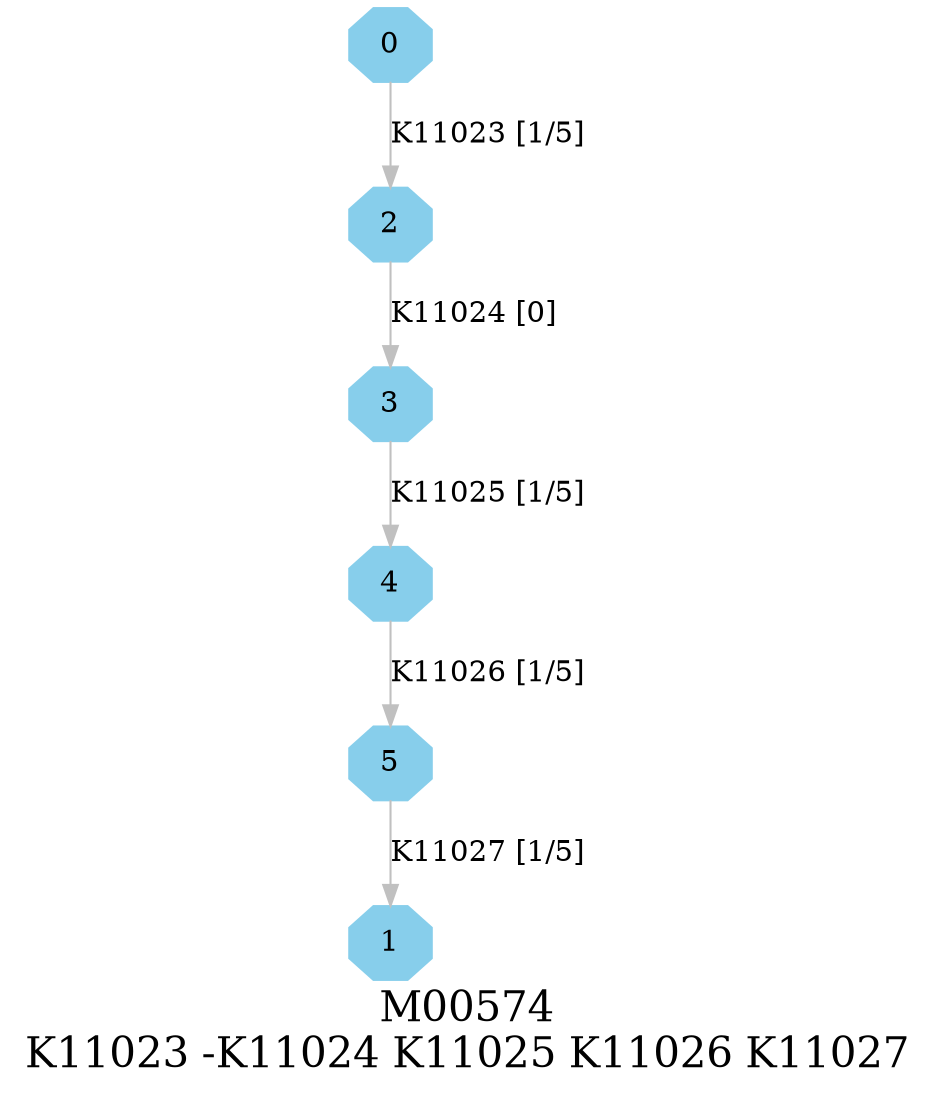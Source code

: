 digraph G {
graph [label="M00574
K11023 -K11024 K11025 K11026 K11027",fontsize=20];
node [shape=box,style=filled];
edge [len=3,color=grey];
{node [width=.3,height=.3,shape=octagon,style=filled,color=skyblue] 0 1 2 3 4 5 }
0 -> 2 [label="K11023 [1/5]"];
2 -> 3 [label="K11024 [0]"];
3 -> 4 [label="K11025 [1/5]"];
4 -> 5 [label="K11026 [1/5]"];
5 -> 1 [label="K11027 [1/5]"];
}